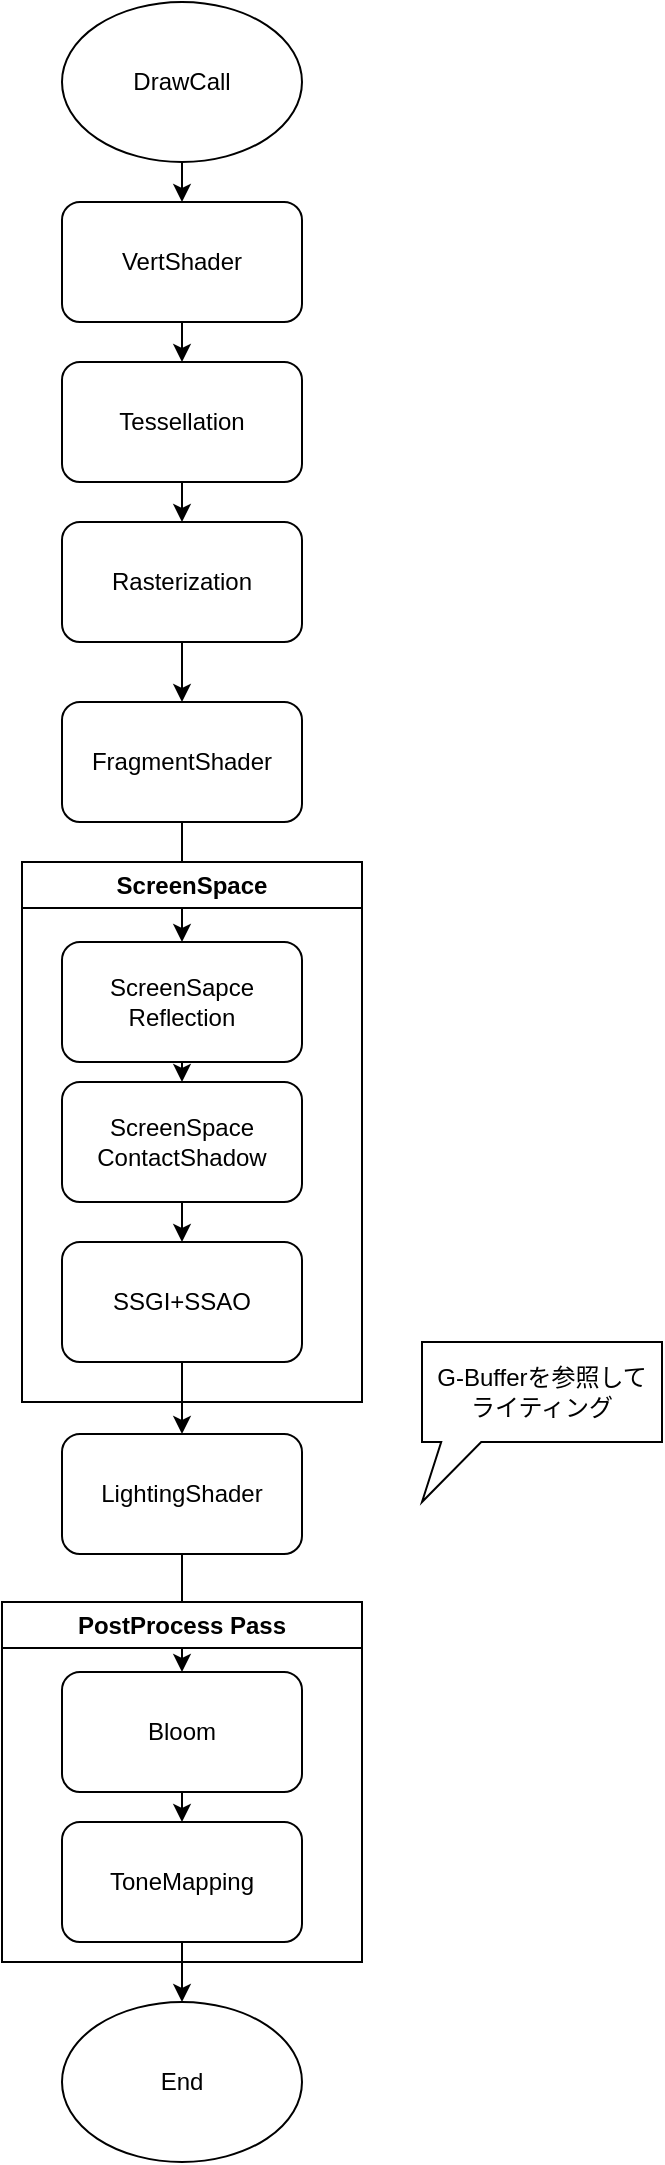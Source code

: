 <mxfile>
    <diagram id="XV884gtc75ncx4lb4UdG" name="ページ1">
        <mxGraphModel dx="996" dy="466" grid="1" gridSize="10" guides="1" tooltips="1" connect="1" arrows="1" fold="1" page="1" pageScale="1" pageWidth="827" pageHeight="1169" math="0" shadow="0">
            <root>
                <mxCell id="0"/>
                <mxCell id="1" parent="0"/>
                <mxCell id="20" style="edgeStyle=none;html=1;exitX=0.5;exitY=1;exitDx=0;exitDy=0;entryX=0.5;entryY=0;entryDx=0;entryDy=0;" edge="1" parent="1" source="2" target="3">
                    <mxGeometry relative="1" as="geometry"/>
                </mxCell>
                <mxCell id="2" value="DrawCall" style="ellipse;whiteSpace=wrap;html=1;" vertex="1" parent="1">
                    <mxGeometry x="250" y="50" width="120" height="80" as="geometry"/>
                </mxCell>
                <mxCell id="21" style="edgeStyle=none;html=1;exitX=0.5;exitY=1;exitDx=0;exitDy=0;entryX=0.5;entryY=0;entryDx=0;entryDy=0;" edge="1" parent="1" source="3" target="4">
                    <mxGeometry relative="1" as="geometry"/>
                </mxCell>
                <mxCell id="3" value="VertShader" style="rounded=1;whiteSpace=wrap;html=1;" vertex="1" parent="1">
                    <mxGeometry x="250" y="150" width="120" height="60" as="geometry"/>
                </mxCell>
                <mxCell id="35" style="edgeStyle=none;html=1;exitX=0.5;exitY=1;exitDx=0;exitDy=0;entryX=0.5;entryY=0;entryDx=0;entryDy=0;" edge="1" parent="1" source="4" target="34">
                    <mxGeometry relative="1" as="geometry"/>
                </mxCell>
                <mxCell id="4" value="Tessellation" style="rounded=1;whiteSpace=wrap;html=1;" vertex="1" parent="1">
                    <mxGeometry x="250" y="230" width="120" height="60" as="geometry"/>
                </mxCell>
                <mxCell id="23" style="edgeStyle=none;html=1;exitX=0.5;exitY=1;exitDx=0;exitDy=0;entryX=0.5;entryY=0;entryDx=0;entryDy=0;" edge="1" parent="1" source="5" target="6">
                    <mxGeometry relative="1" as="geometry"/>
                </mxCell>
                <mxCell id="24" style="edgeStyle=none;html=1;exitX=0.5;exitY=1;exitDx=0;exitDy=0;entryX=0.5;entryY=0;entryDx=0;entryDy=0;" edge="1" parent="1" source="6" target="7">
                    <mxGeometry relative="1" as="geometry"/>
                </mxCell>
                <mxCell id="6" value="ScreenSapce&lt;br&gt;Reflection" style="rounded=1;whiteSpace=wrap;html=1;" vertex="1" parent="1">
                    <mxGeometry x="250" y="520" width="120" height="60" as="geometry"/>
                </mxCell>
                <mxCell id="26" style="edgeStyle=none;html=1;exitX=0.5;exitY=1;exitDx=0;exitDy=0;entryX=0.5;entryY=0;entryDx=0;entryDy=0;" edge="1" parent="1" source="8" target="9">
                    <mxGeometry relative="1" as="geometry"/>
                </mxCell>
                <mxCell id="27" style="edgeStyle=none;html=1;exitX=0.5;exitY=1;exitDx=0;exitDy=0;entryX=0.5;entryY=0;entryDx=0;entryDy=0;" edge="1" parent="1" source="9" target="16">
                    <mxGeometry relative="1" as="geometry"/>
                </mxCell>
                <mxCell id="9" value="LightingShader" style="rounded=1;whiteSpace=wrap;html=1;" vertex="1" parent="1">
                    <mxGeometry x="250" y="766" width="120" height="60" as="geometry"/>
                </mxCell>
                <mxCell id="28" style="edgeStyle=none;html=1;exitX=0.5;exitY=1;exitDx=0;exitDy=0;entryX=0.5;entryY=0;entryDx=0;entryDy=0;" edge="1" parent="1" source="16" target="17">
                    <mxGeometry relative="1" as="geometry"/>
                </mxCell>
                <mxCell id="16" value="Bloom" style="rounded=1;whiteSpace=wrap;html=1;" vertex="1" parent="1">
                    <mxGeometry x="250" y="885" width="120" height="60" as="geometry"/>
                </mxCell>
                <mxCell id="29" style="edgeStyle=none;html=1;exitX=0.5;exitY=1;exitDx=0;exitDy=0;entryX=0.5;entryY=0;entryDx=0;entryDy=0;" edge="1" parent="1" source="17" target="19">
                    <mxGeometry relative="1" as="geometry"/>
                </mxCell>
                <mxCell id="19" value="End" style="ellipse;whiteSpace=wrap;html=1;" vertex="1" parent="1">
                    <mxGeometry x="250" y="1050" width="120" height="80" as="geometry"/>
                </mxCell>
                <mxCell id="30" value="G-Bufferを参照して&lt;br&gt;ライティング" style="shape=callout;whiteSpace=wrap;html=1;perimeter=calloutPerimeter;position2=0;size=30;position=0.08;" vertex="1" parent="1">
                    <mxGeometry x="430" y="720" width="120" height="80" as="geometry"/>
                </mxCell>
                <mxCell id="31" value="PostProcess Pass" style="swimlane;whiteSpace=wrap;html=1;" vertex="1" parent="1">
                    <mxGeometry x="220" y="850" width="180" height="180" as="geometry"/>
                </mxCell>
                <mxCell id="17" value="ToneMapping" style="rounded=1;whiteSpace=wrap;html=1;" vertex="1" parent="31">
                    <mxGeometry x="30" y="110" width="120" height="60" as="geometry"/>
                </mxCell>
                <mxCell id="32" value="ScreenSpace" style="swimlane;whiteSpace=wrap;html=1;" vertex="1" parent="1">
                    <mxGeometry x="230" y="480" width="170" height="270" as="geometry"/>
                </mxCell>
                <mxCell id="7" value="ScreenSpace&lt;br&gt;ContactShadow" style="rounded=1;whiteSpace=wrap;html=1;" vertex="1" parent="32">
                    <mxGeometry x="20" y="110" width="120" height="60" as="geometry"/>
                </mxCell>
                <mxCell id="8" value="SSGI+SSAO" style="rounded=1;whiteSpace=wrap;html=1;" vertex="1" parent="32">
                    <mxGeometry x="20" y="190" width="120" height="60" as="geometry"/>
                </mxCell>
                <mxCell id="25" style="edgeStyle=none;html=1;exitX=0.5;exitY=1;exitDx=0;exitDy=0;entryX=0.5;entryY=0;entryDx=0;entryDy=0;" edge="1" parent="32" source="7" target="8">
                    <mxGeometry relative="1" as="geometry"/>
                </mxCell>
                <mxCell id="36" style="edgeStyle=none;html=1;exitX=0.5;exitY=1;exitDx=0;exitDy=0;" edge="1" parent="1" source="34" target="5">
                    <mxGeometry relative="1" as="geometry"/>
                </mxCell>
                <mxCell id="34" value="Rasterization" style="rounded=1;whiteSpace=wrap;html=1;" vertex="1" parent="1">
                    <mxGeometry x="250" y="310" width="120" height="60" as="geometry"/>
                </mxCell>
                <mxCell id="5" value="FragmentShader" style="rounded=1;whiteSpace=wrap;html=1;" vertex="1" parent="1">
                    <mxGeometry x="250" y="400" width="120" height="60" as="geometry"/>
                </mxCell>
            </root>
        </mxGraphModel>
    </diagram>
</mxfile>